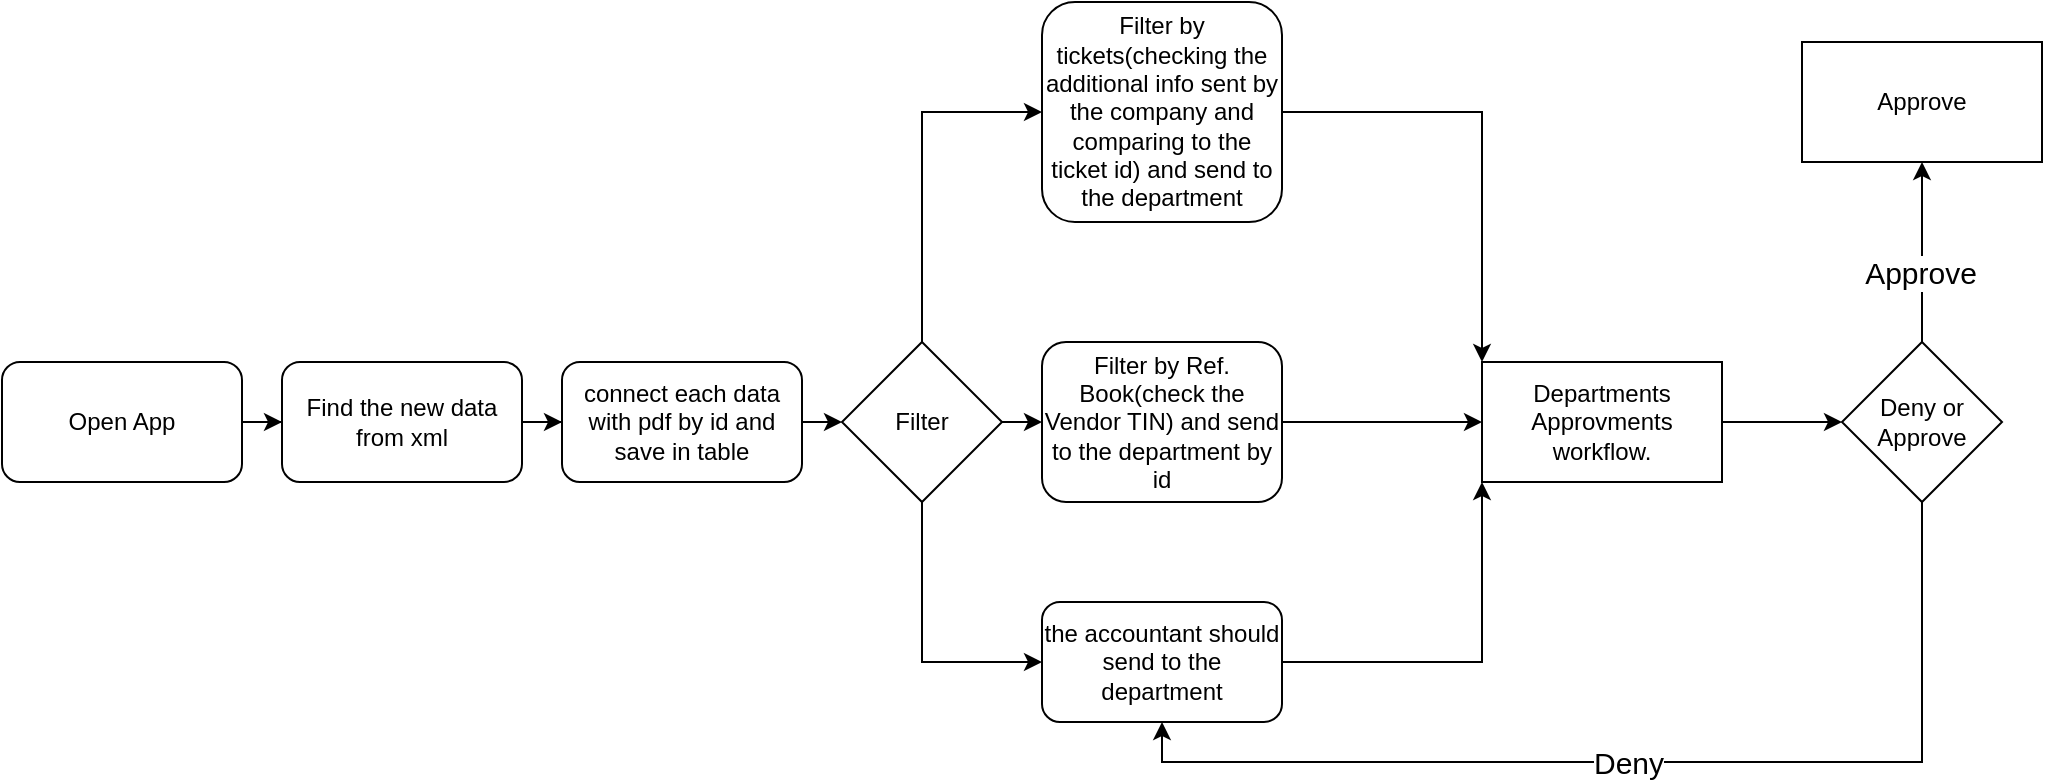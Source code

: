 <mxfile version="20.2.0" type="github">
  <diagram id="kgpKYQtTHZ0yAKxKKP6v" name="Page-1">
    <mxGraphModel dx="1454" dy="837" grid="1" gridSize="10" guides="1" tooltips="1" connect="1" arrows="1" fold="1" page="1" pageScale="1" pageWidth="1100" pageHeight="850" background="none" math="0" shadow="0">
      <root>
        <mxCell id="0" />
        <mxCell id="1" parent="0" />
        <mxCell id="ov9pkx0FXtZe_AHul5qp-3" style="edgeStyle=orthogonalEdgeStyle;rounded=0;orthogonalLoop=1;jettySize=auto;html=1;exitX=1;exitY=0.5;exitDx=0;exitDy=0;" edge="1" parent="1" source="ov9pkx0FXtZe_AHul5qp-1" target="ov9pkx0FXtZe_AHul5qp-2">
          <mxGeometry relative="1" as="geometry" />
        </mxCell>
        <mxCell id="ov9pkx0FXtZe_AHul5qp-1" value="Open App" style="rounded=1;whiteSpace=wrap;html=1;" vertex="1" parent="1">
          <mxGeometry x="30" y="280" width="120" height="60" as="geometry" />
        </mxCell>
        <mxCell id="ov9pkx0FXtZe_AHul5qp-6" value="" style="edgeStyle=orthogonalEdgeStyle;rounded=0;orthogonalLoop=1;jettySize=auto;html=1;" edge="1" parent="1" source="ov9pkx0FXtZe_AHul5qp-2" target="ov9pkx0FXtZe_AHul5qp-5">
          <mxGeometry relative="1" as="geometry" />
        </mxCell>
        <mxCell id="ov9pkx0FXtZe_AHul5qp-2" value="Find the new data from xml" style="rounded=1;whiteSpace=wrap;html=1;" vertex="1" parent="1">
          <mxGeometry x="170" y="280" width="120" height="60" as="geometry" />
        </mxCell>
        <mxCell id="ov9pkx0FXtZe_AHul5qp-9" style="edgeStyle=orthogonalEdgeStyle;rounded=0;orthogonalLoop=1;jettySize=auto;html=1;exitX=1;exitY=0.5;exitDx=0;exitDy=0;entryX=0;entryY=0.5;entryDx=0;entryDy=0;" edge="1" parent="1" source="ov9pkx0FXtZe_AHul5qp-5" target="ov9pkx0FXtZe_AHul5qp-8">
          <mxGeometry relative="1" as="geometry" />
        </mxCell>
        <mxCell id="ov9pkx0FXtZe_AHul5qp-5" value="connect each data with pdf by id and save in table" style="rounded=1;whiteSpace=wrap;html=1;" vertex="1" parent="1">
          <mxGeometry x="310" y="280" width="120" height="60" as="geometry" />
        </mxCell>
        <mxCell id="ov9pkx0FXtZe_AHul5qp-11" style="edgeStyle=orthogonalEdgeStyle;rounded=0;orthogonalLoop=1;jettySize=auto;html=1;entryX=0;entryY=0.5;entryDx=0;entryDy=0;" edge="1" parent="1" source="ov9pkx0FXtZe_AHul5qp-8" target="ov9pkx0FXtZe_AHul5qp-10">
          <mxGeometry relative="1" as="geometry">
            <Array as="points">
              <mxPoint x="490" y="155" />
            </Array>
          </mxGeometry>
        </mxCell>
        <mxCell id="ov9pkx0FXtZe_AHul5qp-13" style="edgeStyle=orthogonalEdgeStyle;rounded=0;orthogonalLoop=1;jettySize=auto;html=1;exitX=1;exitY=0.5;exitDx=0;exitDy=0;entryX=0;entryY=0.5;entryDx=0;entryDy=0;" edge="1" parent="1" source="ov9pkx0FXtZe_AHul5qp-8" target="ov9pkx0FXtZe_AHul5qp-12">
          <mxGeometry relative="1" as="geometry" />
        </mxCell>
        <mxCell id="ov9pkx0FXtZe_AHul5qp-15" style="edgeStyle=orthogonalEdgeStyle;rounded=0;orthogonalLoop=1;jettySize=auto;html=1;exitX=0.5;exitY=1;exitDx=0;exitDy=0;entryX=0;entryY=0.5;entryDx=0;entryDy=0;" edge="1" parent="1" source="ov9pkx0FXtZe_AHul5qp-8" target="ov9pkx0FXtZe_AHul5qp-14">
          <mxGeometry relative="1" as="geometry" />
        </mxCell>
        <mxCell id="ov9pkx0FXtZe_AHul5qp-8" value="Filter" style="rhombus;whiteSpace=wrap;html=1;" vertex="1" parent="1">
          <mxGeometry x="450" y="270" width="80" height="80" as="geometry" />
        </mxCell>
        <mxCell id="ov9pkx0FXtZe_AHul5qp-19" style="edgeStyle=orthogonalEdgeStyle;rounded=0;orthogonalLoop=1;jettySize=auto;html=1;entryX=0;entryY=0;entryDx=0;entryDy=0;" edge="1" parent="1" source="ov9pkx0FXtZe_AHul5qp-10" target="ov9pkx0FXtZe_AHul5qp-16">
          <mxGeometry relative="1" as="geometry" />
        </mxCell>
        <mxCell id="ov9pkx0FXtZe_AHul5qp-10" value="Filter by tickets(checking the additional info sent by the company and comparing to the ticket id) and send to the department" style="rounded=1;whiteSpace=wrap;html=1;" vertex="1" parent="1">
          <mxGeometry x="550" y="100" width="120" height="110" as="geometry" />
        </mxCell>
        <mxCell id="ov9pkx0FXtZe_AHul5qp-18" style="edgeStyle=orthogonalEdgeStyle;rounded=0;orthogonalLoop=1;jettySize=auto;html=1;exitX=1;exitY=0.5;exitDx=0;exitDy=0;entryX=0;entryY=0.5;entryDx=0;entryDy=0;" edge="1" parent="1" source="ov9pkx0FXtZe_AHul5qp-12" target="ov9pkx0FXtZe_AHul5qp-16">
          <mxGeometry relative="1" as="geometry" />
        </mxCell>
        <mxCell id="ov9pkx0FXtZe_AHul5qp-12" value="Filter by Ref. Book(check the Vendor TIN) and send to the department by id" style="rounded=1;whiteSpace=wrap;html=1;" vertex="1" parent="1">
          <mxGeometry x="550" y="270" width="120" height="80" as="geometry" />
        </mxCell>
        <mxCell id="ov9pkx0FXtZe_AHul5qp-17" style="edgeStyle=orthogonalEdgeStyle;rounded=0;orthogonalLoop=1;jettySize=auto;html=1;exitX=1;exitY=0.5;exitDx=0;exitDy=0;entryX=0;entryY=1;entryDx=0;entryDy=0;" edge="1" parent="1" source="ov9pkx0FXtZe_AHul5qp-14" target="ov9pkx0FXtZe_AHul5qp-16">
          <mxGeometry relative="1" as="geometry" />
        </mxCell>
        <mxCell id="ov9pkx0FXtZe_AHul5qp-14" value="the accountant should send to the department" style="rounded=1;whiteSpace=wrap;html=1;" vertex="1" parent="1">
          <mxGeometry x="550" y="400" width="120" height="60" as="geometry" />
        </mxCell>
        <mxCell id="ov9pkx0FXtZe_AHul5qp-21" value="" style="edgeStyle=orthogonalEdgeStyle;rounded=0;orthogonalLoop=1;jettySize=auto;html=1;" edge="1" parent="1" source="ov9pkx0FXtZe_AHul5qp-16" target="ov9pkx0FXtZe_AHul5qp-20">
          <mxGeometry relative="1" as="geometry" />
        </mxCell>
        <mxCell id="ov9pkx0FXtZe_AHul5qp-16" value="Departments Approvments workflow." style="rounded=0;whiteSpace=wrap;html=1;" vertex="1" parent="1">
          <mxGeometry x="770" y="280" width="120" height="60" as="geometry" />
        </mxCell>
        <mxCell id="ov9pkx0FXtZe_AHul5qp-23" style="edgeStyle=orthogonalEdgeStyle;rounded=0;orthogonalLoop=1;jettySize=auto;html=1;exitX=0.5;exitY=1;exitDx=0;exitDy=0;entryX=0.5;entryY=1;entryDx=0;entryDy=0;" edge="1" parent="1" source="ov9pkx0FXtZe_AHul5qp-20" target="ov9pkx0FXtZe_AHul5qp-14">
          <mxGeometry relative="1" as="geometry" />
        </mxCell>
        <mxCell id="ov9pkx0FXtZe_AHul5qp-24" value="&lt;font style=&quot;font-size: 15px;&quot;&gt;Deny&lt;/font&gt;" style="edgeLabel;html=1;align=center;verticalAlign=middle;resizable=0;points=[];" vertex="1" connectable="0" parent="ov9pkx0FXtZe_AHul5qp-23">
          <mxGeometry x="0.045" relative="1" as="geometry">
            <mxPoint as="offset" />
          </mxGeometry>
        </mxCell>
        <mxCell id="ov9pkx0FXtZe_AHul5qp-26" value="" style="edgeStyle=orthogonalEdgeStyle;rounded=0;orthogonalLoop=1;jettySize=auto;html=1;fontSize=15;" edge="1" parent="1" source="ov9pkx0FXtZe_AHul5qp-20" target="ov9pkx0FXtZe_AHul5qp-25">
          <mxGeometry relative="1" as="geometry" />
        </mxCell>
        <mxCell id="ov9pkx0FXtZe_AHul5qp-27" value="Approve&lt;br&gt;" style="edgeLabel;html=1;align=center;verticalAlign=middle;resizable=0;points=[];fontSize=15;" vertex="1" connectable="0" parent="ov9pkx0FXtZe_AHul5qp-26">
          <mxGeometry x="-0.213" y="1" relative="1" as="geometry">
            <mxPoint as="offset" />
          </mxGeometry>
        </mxCell>
        <mxCell id="ov9pkx0FXtZe_AHul5qp-20" value="Deny or Approve" style="rhombus;whiteSpace=wrap;html=1;rounded=0;" vertex="1" parent="1">
          <mxGeometry x="950" y="270" width="80" height="80" as="geometry" />
        </mxCell>
        <mxCell id="ov9pkx0FXtZe_AHul5qp-25" value="Approve&lt;br&gt;" style="whiteSpace=wrap;html=1;rounded=0;" vertex="1" parent="1">
          <mxGeometry x="930" y="120" width="120" height="60" as="geometry" />
        </mxCell>
      </root>
    </mxGraphModel>
  </diagram>
</mxfile>
